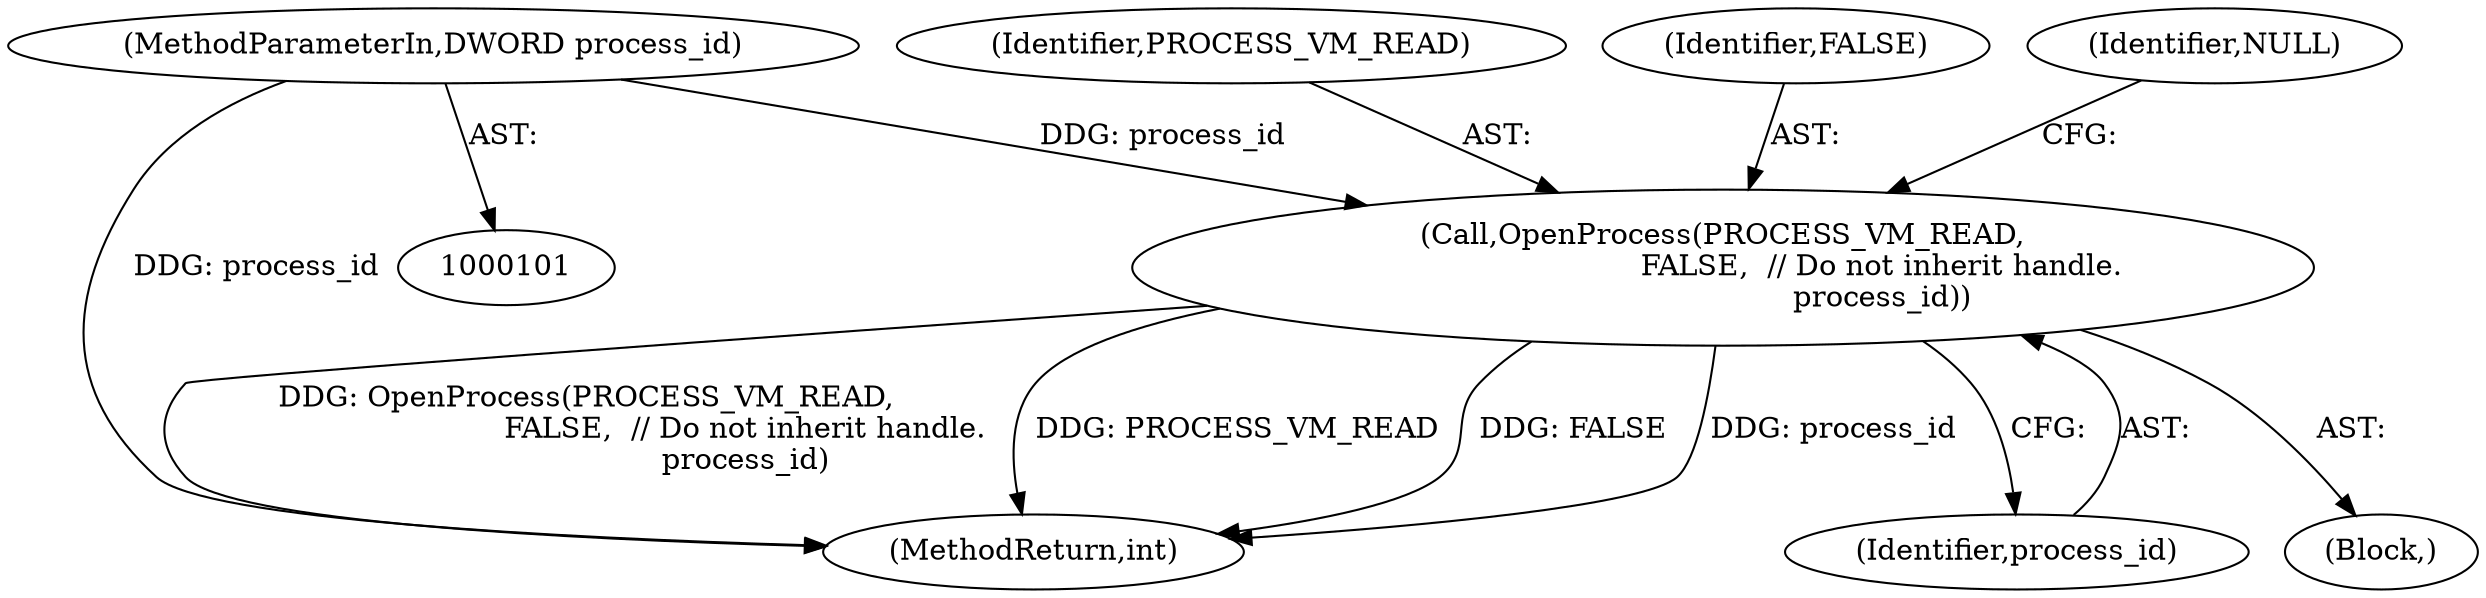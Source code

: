 digraph "1_Chrome_48fae61b8a6c9b741f001d478c595b6c7c0af4d9_3@del" {
"1000104" [label="(Call,OpenProcess(PROCESS_VM_READ,\n                                  FALSE,  // Do not inherit handle.\n                                  process_id))"];
"1000102" [label="(MethodParameterIn,DWORD process_id)"];
"1000120" [label="(MethodReturn,int)"];
"1000102" [label="(MethodParameterIn,DWORD process_id)"];
"1000105" [label="(Identifier,PROCESS_VM_READ)"];
"1000107" [label="(Identifier,process_id)"];
"1000106" [label="(Identifier,FALSE)"];
"1000103" [label="(Block,)"];
"1000104" [label="(Call,OpenProcess(PROCESS_VM_READ,\n                                  FALSE,  // Do not inherit handle.\n                                  process_id))"];
"1000110" [label="(Identifier,NULL)"];
"1000104" -> "1000103"  [label="AST: "];
"1000104" -> "1000107"  [label="CFG: "];
"1000105" -> "1000104"  [label="AST: "];
"1000106" -> "1000104"  [label="AST: "];
"1000107" -> "1000104"  [label="AST: "];
"1000110" -> "1000104"  [label="CFG: "];
"1000104" -> "1000120"  [label="DDG: process_id"];
"1000104" -> "1000120"  [label="DDG: OpenProcess(PROCESS_VM_READ,\n                                  FALSE,  // Do not inherit handle.\n                                  process_id)"];
"1000104" -> "1000120"  [label="DDG: PROCESS_VM_READ"];
"1000104" -> "1000120"  [label="DDG: FALSE"];
"1000102" -> "1000104"  [label="DDG: process_id"];
"1000102" -> "1000101"  [label="AST: "];
"1000102" -> "1000120"  [label="DDG: process_id"];
}
